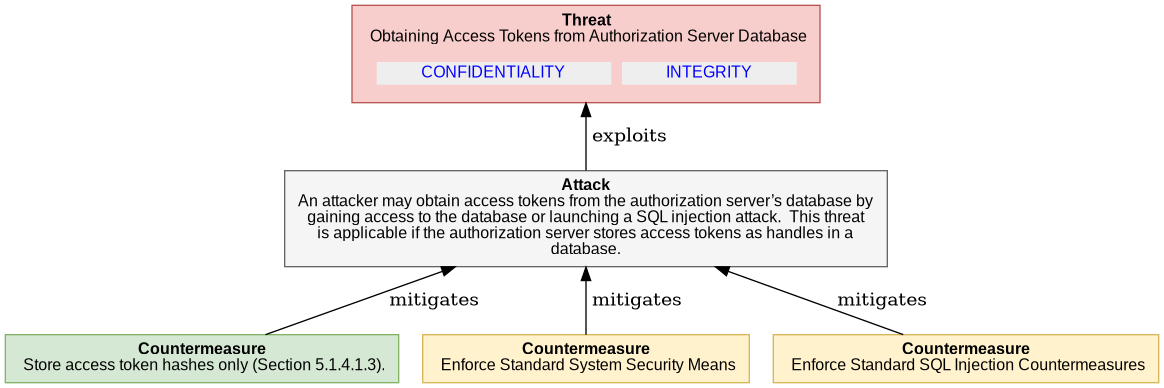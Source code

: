  

@startuml
digraph G {
rankdir="BT";
  node [shape=plaintext, fontname="Arial" fontsize="12"];
    "4_3_2_AS_DB_TOKEN_DISCLOSURE" [ fillcolor="#F8CECC", style=filled, shape=polygon, color="#B85450"
    label= 
    <<table border="0" cellborder="0" cellspacing="0">
     <tr><td align="center"><b>Threat</b><br/> 

Obtaining Access Tokens from Authorization Server Database
</td></tr>
     <tr><td><table border="0" cellborder="0" cellspacing="8"><tr>
                ret += secObj.linkedImpactMDText()
     <td align="center" href="#OAuth2.CONFIDENTIALITY" bgcolor="#EEEEEE"><font color="blue">CONFIDENTIALITY</font></td>
                ret += secObj.linkedImpactMDText()
     <td align="center" href="#OAuth2.INTEGRITY" bgcolor="#EEEEEE"><font color="blue">INTEGRITY</font></td>
     </tr></table></td></tr>   
   </table>>
   ];
    
"4_3_2_AS_DB_TOKEN_DISCLOSURE_attack" [ fillcolor="#f5f5f5", style=filled, shape=polygon, color="#666666", label =     
    <<table border="0" cellborder="0" cellspacing="0">
     <tr><td align="center"><b>Attack</b><br/>

An attacker may obtain access tokens from the authorization server’s database by<br/>gaining access to the database or launching a SQL injection attack.  This threat<br/>is applicable if the authorization server stores access tokens as handles in a<br/>database.
</td></tr>
   </table>>
    ]

"4_3_2_AS_DB_TOKEN_DISCLOSURE_attack" -> "4_3_2_AS_DB_TOKEN_DISCLOSURE"  [label = " exploits"]

    "4_3_2_AS_DB_TOKEN_DISCLOSURE_countermeasure0" [ 
       fillcolor="#D5E8D4", style=filled, shape=polygon, color="#82B366", label =     
    <<table border="0" cellborder="0" cellspacing="0">
     <tr><td align="left"><b>Countermeasure</b><br/> 

Store access token hashes only (Section 5.1.4.1.3).
</td></tr>
   </table>>
   ]

     "4_3_2_AS_DB_TOKEN_DISCLOSURE_countermeasure0" -> "4_3_2_AS_DB_TOKEN_DISCLOSURE_attack" [label = " mitigates"]

    "4_3_2_AS_DB_TOKEN_DISCLOSURE_countermeasure1" [ 
       fillcolor="#FFF2CC", style=filled, shape=polygon, color="#D6B656", label =     
    <<table border="0" cellborder="0" cellspacing="0">
     <tr><td align="left"><b>Countermeasure</b><br/> 

Enforce Standard System Security Means
</td></tr>
   </table>>
   ]

     "4_3_2_AS_DB_TOKEN_DISCLOSURE_countermeasure1" -> "4_3_2_AS_DB_TOKEN_DISCLOSURE_attack" [label = " mitigates"]

    "4_3_2_AS_DB_TOKEN_DISCLOSURE_countermeasure2" [ 
       fillcolor="#FFF2CC", style=filled, shape=polygon, color="#D6B656", label =     
    <<table border="0" cellborder="0" cellspacing="0">
     <tr><td align="left"><b>Countermeasure</b><br/> 

Enforce Standard SQL Injection Countermeasures
</td></tr>
   </table>>
   ]

     "4_3_2_AS_DB_TOKEN_DISCLOSURE_countermeasure2" -> "4_3_2_AS_DB_TOKEN_DISCLOSURE_attack" [label = " mitigates"]

}
@enduml

